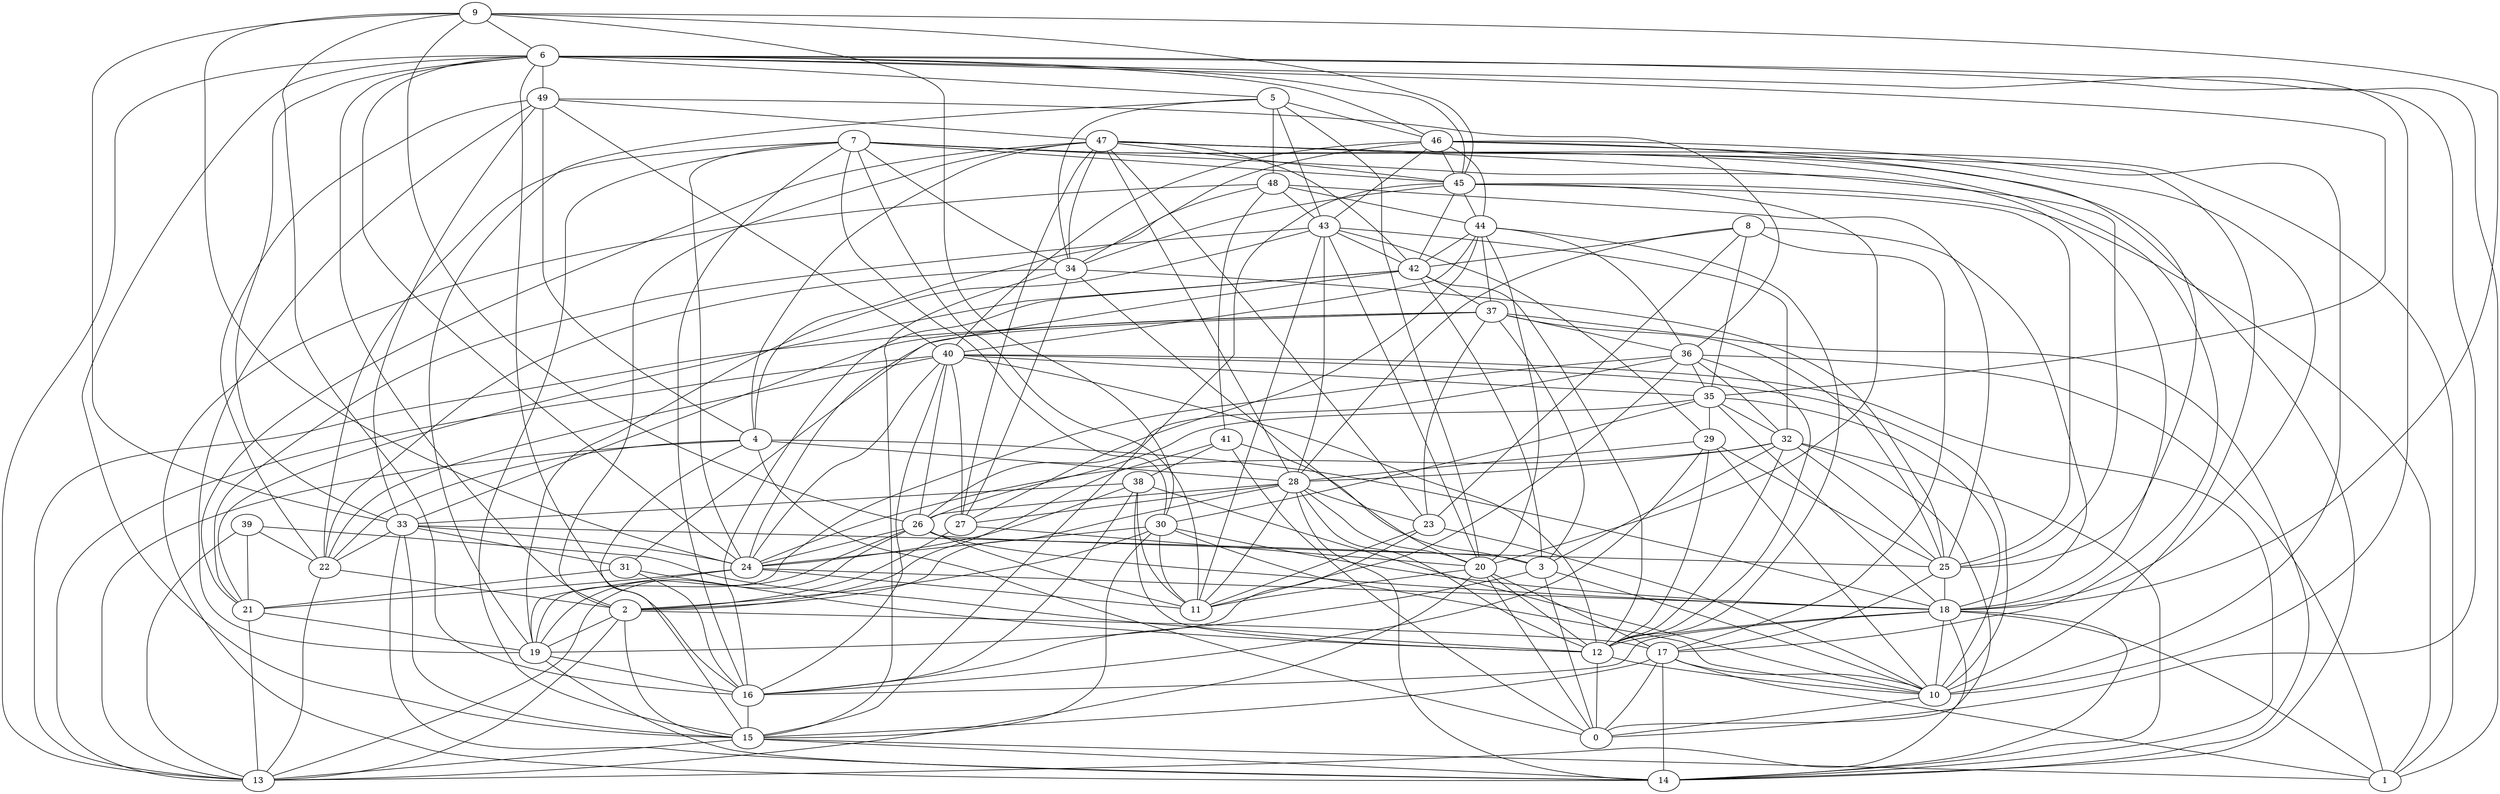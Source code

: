 digraph GG_graph {

subgraph G_graph {
edge [color = black]
"31" -> "16" [dir = none]
"22" -> "2" [dir = none]
"39" -> "21" [dir = none]
"39" -> "12" [dir = none]
"39" -> "22" [dir = none]
"2" -> "19" [dir = none]
"2" -> "17" [dir = none]
"8" -> "23" [dir = none]
"8" -> "17" [dir = none]
"8" -> "28" [dir = none]
"15" -> "13" [dir = none]
"15" -> "1" [dir = none]
"32" -> "0" [dir = none]
"32" -> "12" [dir = none]
"26" -> "25" [dir = none]
"7" -> "16" [dir = none]
"7" -> "30" [dir = none]
"7" -> "22" [dir = none]
"7" -> "11" [dir = none]
"7" -> "17" [dir = none]
"40" -> "27" [dir = none]
"40" -> "12" [dir = none]
"40" -> "26" [dir = none]
"40" -> "13" [dir = none]
"17" -> "15" [dir = none]
"17" -> "14" [dir = none]
"16" -> "15" [dir = none]
"47" -> "27" [dir = none]
"47" -> "45" [dir = none]
"47" -> "2" [dir = none]
"47" -> "1" [dir = none]
"47" -> "34" [dir = none]
"47" -> "42" [dir = none]
"47" -> "10" [dir = none]
"47" -> "23" [dir = none]
"4" -> "22" [dir = none]
"4" -> "28" [dir = none]
"19" -> "14" [dir = none]
"19" -> "16" [dir = none]
"35" -> "30" [dir = none]
"49" -> "33" [dir = none]
"49" -> "19" [dir = none]
"49" -> "4" [dir = none]
"42" -> "16" [dir = none]
"42" -> "21" [dir = none]
"48" -> "25" [dir = none]
"48" -> "43" [dir = none]
"48" -> "4" [dir = none]
"18" -> "13" [dir = none]
"18" -> "1" [dir = none]
"9" -> "45" [dir = none]
"9" -> "6" [dir = none]
"36" -> "35" [dir = none]
"36" -> "26" [dir = none]
"46" -> "45" [dir = none]
"46" -> "43" [dir = none]
"41" -> "38" [dir = none]
"41" -> "2" [dir = none]
"41" -> "3" [dir = none]
"28" -> "11" [dir = none]
"28" -> "12" [dir = none]
"28" -> "26" [dir = none]
"28" -> "2" [dir = none]
"33" -> "15" [dir = none]
"33" -> "22" [dir = none]
"33" -> "24" [dir = none]
"33" -> "31" [dir = none]
"38" -> "33" [dir = none]
"20" -> "0" [dir = none]
"20" -> "12" [dir = none]
"20" -> "17" [dir = none]
"20" -> "13" [dir = none]
"29" -> "10" [dir = none]
"29" -> "25" [dir = none]
"29" -> "16" [dir = none]
"29" -> "28" [dir = none]
"29" -> "12" [dir = none]
"37" -> "25" [dir = none]
"37" -> "23" [dir = none]
"37" -> "14" [dir = none]
"34" -> "25" [dir = none]
"34" -> "27" [dir = none]
"5" -> "46" [dir = none]
"5" -> "43" [dir = none]
"3" -> "16" [dir = none]
"3" -> "10" [dir = none]
"30" -> "24" [dir = none]
"6" -> "24" [dir = none]
"6" -> "2" [dir = none]
"6" -> "10" [dir = none]
"6" -> "15" [dir = none]
"6" -> "0" [dir = none]
"6" -> "5" [dir = none]
"45" -> "20" [dir = none]
"45" -> "42" [dir = none]
"45" -> "44" [dir = none]
"44" -> "36" [dir = none]
"44" -> "20" [dir = none]
"28" -> "23" [dir = none]
"27" -> "20" [dir = none]
"24" -> "11" [dir = none]
"24" -> "18" [dir = none]
"42" -> "37" [dir = none]
"18" -> "10" [dir = none]
"18" -> "14" [dir = none]
"33" -> "3" [dir = none]
"48" -> "14" [dir = none]
"43" -> "20" [dir = none]
"25" -> "18" [dir = none]
"9" -> "16" [dir = none]
"6" -> "33" [dir = none]
"42" -> "3" [dir = none]
"8" -> "18" [dir = none]
"35" -> "10" [dir = none]
"18" -> "16" [dir = none]
"35" -> "26" [dir = none]
"44" -> "27" [dir = none]
"25" -> "17" [dir = none]
"26" -> "19" [dir = none]
"46" -> "10" [dir = none]
"9" -> "18" [dir = none]
"49" -> "36" [dir = none]
"32" -> "3" [dir = none]
"32" -> "25" [dir = none]
"6" -> "49" [dir = none]
"40" -> "35" [dir = none]
"44" -> "42" [dir = none]
"38" -> "10" [dir = none]
"46" -> "25" [dir = none]
"43" -> "19" [dir = none]
"43" -> "11" [dir = none]
"17" -> "10" [dir = none]
"43" -> "28" [dir = none]
"7" -> "45" [dir = none]
"18" -> "12" [dir = none]
"27" -> "2" [dir = none]
"44" -> "12" [dir = none]
"6" -> "1" [dir = none]
"37" -> "31" [dir = none]
"28" -> "14" [dir = none]
"41" -> "0" [dir = none]
"28" -> "20" [dir = none]
"4" -> "0" [dir = none]
"26" -> "13" [dir = none]
"43" -> "21" [dir = none]
"40" -> "14" [dir = none]
"38" -> "11" [dir = none]
"37" -> "3" [dir = none]
"6" -> "16" [dir = none]
"45" -> "15" [dir = none]
"26" -> "18" [dir = none]
"30" -> "15" [dir = none]
"9" -> "30" [dir = none]
"40" -> "10" [dir = none]
"44" -> "40" [dir = none]
"5" -> "19" [dir = none]
"40" -> "24" [dir = none]
"34" -> "20" [dir = none]
"35" -> "18" [dir = none]
"26" -> "24" [dir = none]
"5" -> "48" [dir = none]
"47" -> "4" [dir = none]
"34" -> "15" [dir = none]
"10" -> "0" [dir = none]
"30" -> "18" [dir = none]
"30" -> "11" [dir = none]
"21" -> "13" [dir = none]
"8" -> "35" [dir = none]
"4" -> "13" [dir = none]
"12" -> "0" [dir = none]
"34" -> "22" [dir = none]
"36" -> "12" [dir = none]
"42" -> "12" [dir = none]
"17" -> "1" [dir = none]
"43" -> "42" [dir = none]
"36" -> "11" [dir = none]
"38" -> "24" [dir = none]
"28" -> "27" [dir = none]
"26" -> "11" [dir = none]
"32" -> "14" [dir = none]
"7" -> "15" [dir = none]
"45" -> "25" [dir = none]
"46" -> "34" [dir = none]
"32" -> "24" [dir = none]
"36" -> "1" [dir = none]
"7" -> "14" [dir = none]
"46" -> "40" [dir = none]
"39" -> "13" [dir = none]
"40" -> "22" [dir = none]
"32" -> "28" [dir = none]
"2" -> "13" [dir = none]
"24" -> "19" [dir = none]
"6" -> "46" [dir = none]
"30" -> "2" [dir = none]
"37" -> "36" [dir = none]
"5" -> "20" [dir = none]
"9" -> "33" [dir = none]
"9" -> "24" [dir = none]
"12" -> "10" [dir = none]
"49" -> "47" [dir = none]
"38" -> "12" [dir = none]
"15" -> "14" [dir = none]
"5" -> "34" [dir = none]
"31" -> "21" [dir = none]
"22" -> "13" [dir = none]
"35" -> "29" [dir = none]
"30" -> "10" [dir = none]
"35" -> "32" [dir = none]
"6" -> "13" [dir = none]
"40" -> "16" [dir = none]
"48" -> "44" [dir = none]
"43" -> "29" [dir = none]
"4" -> "18" [dir = none]
"20" -> "11" [dir = none]
"17" -> "0" [dir = none]
"33" -> "14" [dir = none]
"47" -> "28" [dir = none]
"38" -> "16" [dir = none]
"47" -> "21" [dir = none]
"37" -> "33" [dir = none]
"49" -> "22" [dir = none]
"42" -> "24" [dir = none]
"21" -> "19" [dir = none]
"45" -> "34" [dir = none]
"6" -> "35" [dir = none]
"45" -> "1" [dir = none]
"23" -> "11" [dir = none]
"23" -> "19" [dir = none]
"48" -> "41" [dir = none]
"47" -> "25" [dir = none]
"7" -> "24" [dir = none]
"24" -> "21" [dir = none]
"7" -> "18" [dir = none]
"7" -> "34" [dir = none]
"37" -> "13" [dir = none]
"36" -> "32" [dir = none]
"6" -> "45" [dir = none]
"23" -> "10" [dir = none]
"4" -> "15" [dir = none]
"3" -> "0" [dir = none]
"44" -> "37" [dir = none]
"9" -> "26" [dir = none]
"43" -> "32" [dir = none]
"46" -> "18" [dir = none]
"36" -> "19" [dir = none]
"46" -> "44" [dir = none]
"49" -> "40" [dir = none]
"31" -> "12" [dir = none]
"2" -> "15" [dir = none]
"8" -> "42" [dir = none]
}

}
